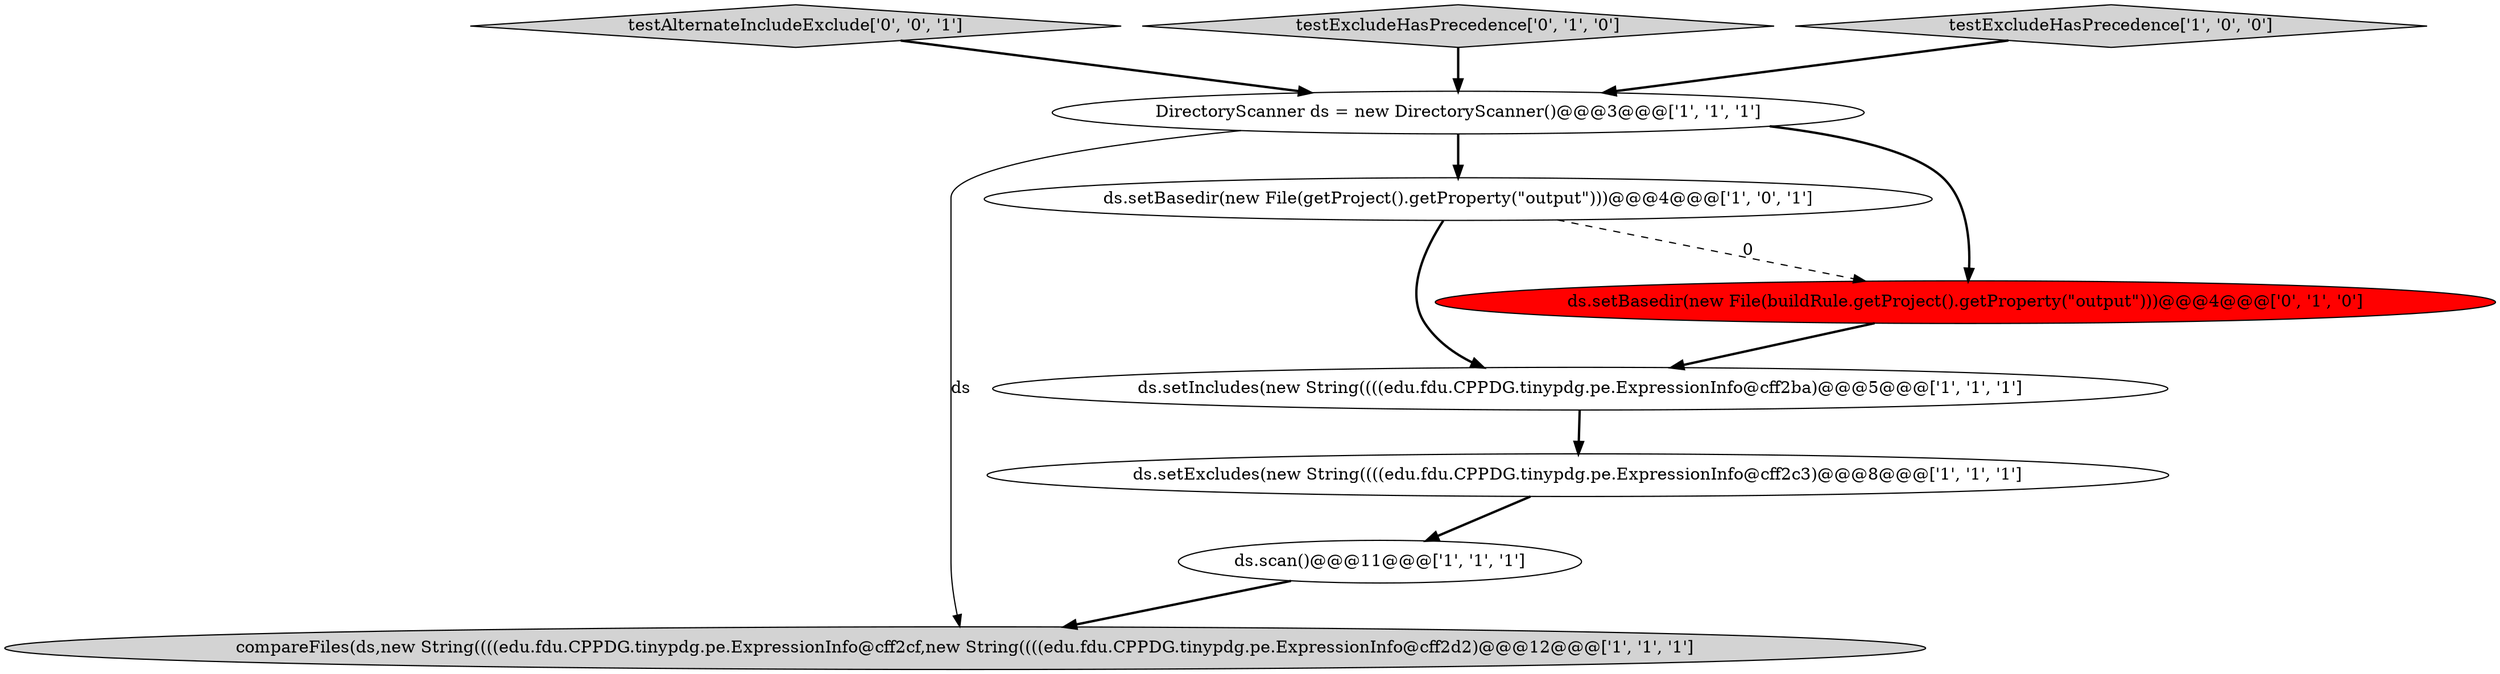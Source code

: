 digraph {
0 [style = filled, label = "ds.setIncludes(new String((((edu.fdu.CPPDG.tinypdg.pe.ExpressionInfo@cff2ba)@@@5@@@['1', '1', '1']", fillcolor = white, shape = ellipse image = "AAA0AAABBB1BBB"];
7 [style = filled, label = "ds.setBasedir(new File(buildRule.getProject().getProperty(\"output\")))@@@4@@@['0', '1', '0']", fillcolor = red, shape = ellipse image = "AAA1AAABBB2BBB"];
6 [style = filled, label = "compareFiles(ds,new String((((edu.fdu.CPPDG.tinypdg.pe.ExpressionInfo@cff2cf,new String((((edu.fdu.CPPDG.tinypdg.pe.ExpressionInfo@cff2d2)@@@12@@@['1', '1', '1']", fillcolor = lightgray, shape = ellipse image = "AAA0AAABBB1BBB"];
9 [style = filled, label = "testAlternateIncludeExclude['0', '0', '1']", fillcolor = lightgray, shape = diamond image = "AAA0AAABBB3BBB"];
8 [style = filled, label = "testExcludeHasPrecedence['0', '1', '0']", fillcolor = lightgray, shape = diamond image = "AAA0AAABBB2BBB"];
1 [style = filled, label = "ds.scan()@@@11@@@['1', '1', '1']", fillcolor = white, shape = ellipse image = "AAA0AAABBB1BBB"];
3 [style = filled, label = "ds.setBasedir(new File(getProject().getProperty(\"output\")))@@@4@@@['1', '0', '1']", fillcolor = white, shape = ellipse image = "AAA0AAABBB1BBB"];
5 [style = filled, label = "ds.setExcludes(new String((((edu.fdu.CPPDG.tinypdg.pe.ExpressionInfo@cff2c3)@@@8@@@['1', '1', '1']", fillcolor = white, shape = ellipse image = "AAA0AAABBB1BBB"];
2 [style = filled, label = "testExcludeHasPrecedence['1', '0', '0']", fillcolor = lightgray, shape = diamond image = "AAA0AAABBB1BBB"];
4 [style = filled, label = "DirectoryScanner ds = new DirectoryScanner()@@@3@@@['1', '1', '1']", fillcolor = white, shape = ellipse image = "AAA0AAABBB1BBB"];
4->6 [style = solid, label="ds"];
5->1 [style = bold, label=""];
4->3 [style = bold, label=""];
7->0 [style = bold, label=""];
1->6 [style = bold, label=""];
8->4 [style = bold, label=""];
2->4 [style = bold, label=""];
3->7 [style = dashed, label="0"];
4->7 [style = bold, label=""];
3->0 [style = bold, label=""];
9->4 [style = bold, label=""];
0->5 [style = bold, label=""];
}
